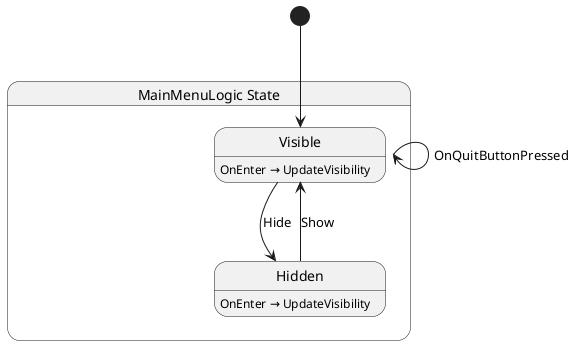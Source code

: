 @startuml MainMenuLogic
state "MainMenuLogic State" as Yolk_MainMenuLogic_State {
  state "Visible" as Yolk_MainMenuLogic_State_Visible
  state "Hidden" as Yolk_MainMenuLogic_State_Hidden
}

Yolk_MainMenuLogic_State --> Yolk_MainMenuLogic_State : OnQuitButtonPressed
Yolk_MainMenuLogic_State_Hidden --> Yolk_MainMenuLogic_State_Visible : Show
Yolk_MainMenuLogic_State_Visible --> Yolk_MainMenuLogic_State_Hidden : Hide

Yolk_MainMenuLogic_State_Hidden : OnEnter → UpdateVisibility
Yolk_MainMenuLogic_State_Visible : OnEnter → UpdateVisibility

[*] --> Yolk_MainMenuLogic_State_Visible
@enduml